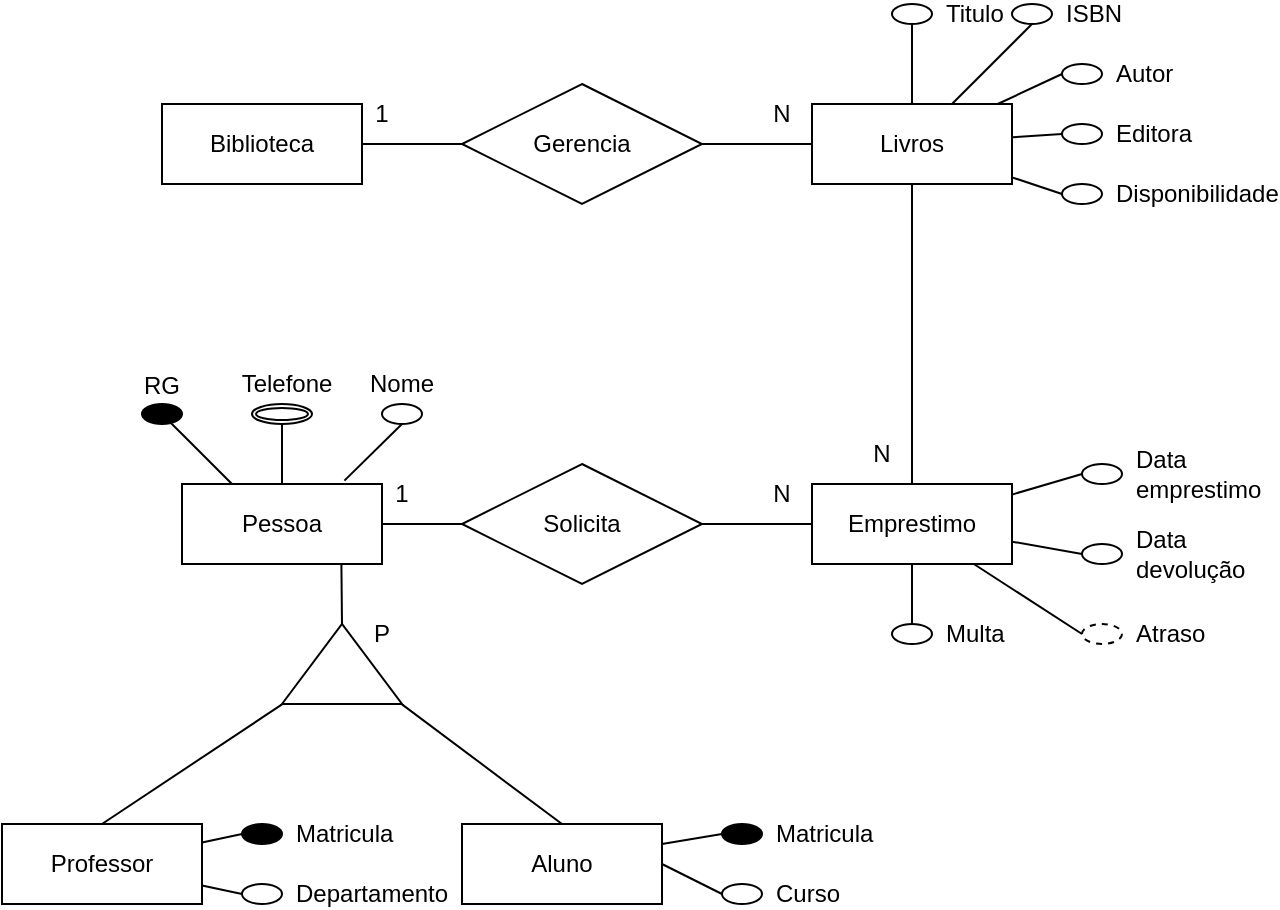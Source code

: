 <mxfile version="24.7.7">
  <diagram name="Page-1" id="pXwcME8X7EryXPx28JJy">
    <mxGraphModel dx="1035" dy="551" grid="1" gridSize="10" guides="1" tooltips="1" connect="1" arrows="1" fold="1" page="1" pageScale="1" pageWidth="850" pageHeight="1100" math="0" shadow="0">
      <root>
        <mxCell id="0" />
        <mxCell id="1" parent="0" />
        <mxCell id="-NAcJlbDHgNry9eSRGQI-1" style="rounded=0;orthogonalLoop=1;jettySize=auto;html=1;entryX=0.5;entryY=1;entryDx=0;entryDy=0;endArrow=none;endFill=0;" parent="1" source="-NAcJlbDHgNry9eSRGQI-6" target="-NAcJlbDHgNry9eSRGQI-31" edge="1">
          <mxGeometry relative="1" as="geometry" />
        </mxCell>
        <mxCell id="-NAcJlbDHgNry9eSRGQI-2" style="rounded=0;orthogonalLoop=1;jettySize=auto;html=1;entryX=0.5;entryY=1;entryDx=0;entryDy=0;endArrow=none;endFill=0;" parent="1" source="-NAcJlbDHgNry9eSRGQI-6" target="-NAcJlbDHgNry9eSRGQI-34" edge="1">
          <mxGeometry relative="1" as="geometry" />
        </mxCell>
        <mxCell id="-NAcJlbDHgNry9eSRGQI-3" style="rounded=0;orthogonalLoop=1;jettySize=auto;html=1;entryX=0;entryY=0.5;entryDx=0;entryDy=0;endArrow=none;endFill=0;" parent="1" source="-NAcJlbDHgNry9eSRGQI-6" target="-NAcJlbDHgNry9eSRGQI-32" edge="1">
          <mxGeometry relative="1" as="geometry" />
        </mxCell>
        <mxCell id="-NAcJlbDHgNry9eSRGQI-4" style="rounded=0;orthogonalLoop=1;jettySize=auto;html=1;entryX=0;entryY=0.5;entryDx=0;entryDy=0;endArrow=none;endFill=0;" parent="1" source="-NAcJlbDHgNry9eSRGQI-6" target="-NAcJlbDHgNry9eSRGQI-33" edge="1">
          <mxGeometry relative="1" as="geometry" />
        </mxCell>
        <mxCell id="-NAcJlbDHgNry9eSRGQI-5" style="rounded=0;orthogonalLoop=1;jettySize=auto;html=1;entryX=0;entryY=0.5;entryDx=0;entryDy=0;endArrow=none;endFill=0;" parent="1" source="-NAcJlbDHgNry9eSRGQI-6" target="-NAcJlbDHgNry9eSRGQI-35" edge="1">
          <mxGeometry relative="1" as="geometry" />
        </mxCell>
        <mxCell id="-NAcJlbDHgNry9eSRGQI-6" value="Livros" style="whiteSpace=wrap;html=1;align=center;" parent="1" vertex="1">
          <mxGeometry x="515" y="240" width="100" height="40" as="geometry" />
        </mxCell>
        <mxCell id="-NAcJlbDHgNry9eSRGQI-7" style="rounded=0;orthogonalLoop=1;jettySize=auto;html=1;entryX=0;entryY=0.5;entryDx=0;entryDy=0;endArrow=none;endFill=0;" parent="1" source="-NAcJlbDHgNry9eSRGQI-14" target="-NAcJlbDHgNry9eSRGQI-42" edge="1">
          <mxGeometry relative="1" as="geometry" />
        </mxCell>
        <mxCell id="-NAcJlbDHgNry9eSRGQI-8" style="rounded=0;orthogonalLoop=1;jettySize=auto;html=1;entryX=1;entryY=0.5;entryDx=0;entryDy=0;endArrow=none;endFill=0;exitX=0.797;exitY=1;exitDx=0;exitDy=0;exitPerimeter=0;" parent="1" source="-NAcJlbDHgNry9eSRGQI-14" target="f2Oplvw4wdmzlCfMh2HP-1" edge="1">
          <mxGeometry relative="1" as="geometry" />
        </mxCell>
        <mxCell id="-NAcJlbDHgNry9eSRGQI-10" style="rounded=0;orthogonalLoop=1;jettySize=auto;html=1;entryX=0.5;entryY=1;entryDx=0;entryDy=0;endArrow=none;endFill=0;exitX=0.812;exitY=-0.042;exitDx=0;exitDy=0;exitPerimeter=0;" parent="1" source="-NAcJlbDHgNry9eSRGQI-14" target="-NAcJlbDHgNry9eSRGQI-47" edge="1">
          <mxGeometry relative="1" as="geometry" />
        </mxCell>
        <mxCell id="-NAcJlbDHgNry9eSRGQI-11" style="rounded=0;orthogonalLoop=1;jettySize=auto;html=1;entryX=0.5;entryY=1;entryDx=0;entryDy=0;endArrow=none;endFill=0;exitX=0.5;exitY=0;exitDx=0;exitDy=0;" parent="1" source="-NAcJlbDHgNry9eSRGQI-14" edge="1">
          <mxGeometry relative="1" as="geometry">
            <mxPoint x="250" y="400" as="targetPoint" />
          </mxGeometry>
        </mxCell>
        <mxCell id="-NAcJlbDHgNry9eSRGQI-12" style="rounded=0;orthogonalLoop=1;jettySize=auto;html=1;endArrow=none;endFill=0;exitX=0.25;exitY=0;exitDx=0;exitDy=0;" parent="1" source="-NAcJlbDHgNry9eSRGQI-14" target="-NAcJlbDHgNry9eSRGQI-48" edge="1">
          <mxGeometry relative="1" as="geometry" />
        </mxCell>
        <mxCell id="-NAcJlbDHgNry9eSRGQI-14" value="Pessoa" style="whiteSpace=wrap;html=1;align=center;" parent="1" vertex="1">
          <mxGeometry x="200" y="430" width="100" height="40" as="geometry" />
        </mxCell>
        <mxCell id="-NAcJlbDHgNry9eSRGQI-15" style="rounded=0;orthogonalLoop=1;jettySize=auto;html=1;entryX=0;entryY=0.5;entryDx=0;entryDy=0;endArrow=none;endFill=0;exitX=1;exitY=0.25;exitDx=0;exitDy=0;exitPerimeter=0;" parent="1" source="-NAcJlbDHgNry9eSRGQI-17" target="-NAcJlbDHgNry9eSRGQI-36" edge="1">
          <mxGeometry relative="1" as="geometry" />
        </mxCell>
        <mxCell id="-NAcJlbDHgNry9eSRGQI-16" style="rounded=0;orthogonalLoop=1;jettySize=auto;html=1;entryX=1;entryY=0.5;entryDx=0;entryDy=0;endArrow=none;endFill=0;exitX=1;exitY=0.5;exitDx=0;exitDy=0;" parent="1" source="-NAcJlbDHgNry9eSRGQI-17" target="-NAcJlbDHgNry9eSRGQI-37" edge="1">
          <mxGeometry relative="1" as="geometry" />
        </mxCell>
        <mxCell id="-NAcJlbDHgNry9eSRGQI-17" value="Aluno" style="whiteSpace=wrap;html=1;align=center;" parent="1" vertex="1">
          <mxGeometry x="340" y="600" width="100" height="40" as="geometry" />
        </mxCell>
        <mxCell id="-NAcJlbDHgNry9eSRGQI-18" style="rounded=0;orthogonalLoop=1;jettySize=auto;html=1;entryX=0;entryY=0.5;entryDx=0;entryDy=0;endArrow=none;endFill=0;" parent="1" source="-NAcJlbDHgNry9eSRGQI-20" target="-NAcJlbDHgNry9eSRGQI-39" edge="1">
          <mxGeometry relative="1" as="geometry" />
        </mxCell>
        <mxCell id="-NAcJlbDHgNry9eSRGQI-19" style="rounded=0;orthogonalLoop=1;jettySize=auto;html=1;endArrow=none;endFill=0;entryX=0;entryY=0.5;entryDx=0;entryDy=0;" parent="1" source="-NAcJlbDHgNry9eSRGQI-20" target="-NAcJlbDHgNry9eSRGQI-40" edge="1">
          <mxGeometry relative="1" as="geometry">
            <mxPoint x="240" y="640" as="targetPoint" />
          </mxGeometry>
        </mxCell>
        <mxCell id="-NAcJlbDHgNry9eSRGQI-20" value="Professor" style="whiteSpace=wrap;html=1;align=center;" parent="1" vertex="1">
          <mxGeometry x="110" y="600" width="100" height="40" as="geometry" />
        </mxCell>
        <mxCell id="-NAcJlbDHgNry9eSRGQI-21" style="rounded=0;orthogonalLoop=1;jettySize=auto;html=1;entryX=0.5;entryY=0;entryDx=0;entryDy=0;endArrow=none;endFill=0;" parent="1" source="-NAcJlbDHgNry9eSRGQI-27" target="-NAcJlbDHgNry9eSRGQI-46" edge="1">
          <mxGeometry relative="1" as="geometry" />
        </mxCell>
        <mxCell id="-NAcJlbDHgNry9eSRGQI-22" style="rounded=0;orthogonalLoop=1;jettySize=auto;html=1;entryX=0;entryY=0.5;entryDx=0;entryDy=0;endArrow=none;endFill=0;" parent="1" source="-NAcJlbDHgNry9eSRGQI-27" target="-NAcJlbDHgNry9eSRGQI-45" edge="1">
          <mxGeometry relative="1" as="geometry" />
        </mxCell>
        <mxCell id="-NAcJlbDHgNry9eSRGQI-23" style="rounded=0;orthogonalLoop=1;jettySize=auto;html=1;endArrow=none;endFill=0;entryX=0;entryY=0.5;entryDx=0;entryDy=0;" parent="1" source="-NAcJlbDHgNry9eSRGQI-27" target="-NAcJlbDHgNry9eSRGQI-44" edge="1">
          <mxGeometry relative="1" as="geometry">
            <mxPoint x="653" y="469" as="targetPoint" />
          </mxGeometry>
        </mxCell>
        <mxCell id="-NAcJlbDHgNry9eSRGQI-24" style="rounded=0;orthogonalLoop=1;jettySize=auto;html=1;entryX=0;entryY=0.5;entryDx=0;entryDy=0;endArrow=none;endFill=0;" parent="1" source="-NAcJlbDHgNry9eSRGQI-27" target="-NAcJlbDHgNry9eSRGQI-43" edge="1">
          <mxGeometry relative="1" as="geometry" />
        </mxCell>
        <mxCell id="-NAcJlbDHgNry9eSRGQI-25" style="rounded=0;orthogonalLoop=1;jettySize=auto;html=1;entryX=0.5;entryY=1;entryDx=0;entryDy=0;endArrow=none;endFill=0;" parent="1" source="-NAcJlbDHgNry9eSRGQI-27" target="-NAcJlbDHgNry9eSRGQI-6" edge="1">
          <mxGeometry relative="1" as="geometry" />
        </mxCell>
        <mxCell id="-NAcJlbDHgNry9eSRGQI-27" value="Emprestimo" style="whiteSpace=wrap;html=1;align=center;" parent="1" vertex="1">
          <mxGeometry x="515" y="430" width="100" height="40" as="geometry" />
        </mxCell>
        <mxCell id="-NAcJlbDHgNry9eSRGQI-28" value="Biblioteca" style="whiteSpace=wrap;html=1;align=center;" parent="1" vertex="1">
          <mxGeometry x="190" y="240" width="100" height="40" as="geometry" />
        </mxCell>
        <mxCell id="-NAcJlbDHgNry9eSRGQI-29" style="rounded=0;orthogonalLoop=1;jettySize=auto;html=1;entryX=0;entryY=0.5;entryDx=0;entryDy=0;endArrow=none;endFill=0;" parent="1" source="-NAcJlbDHgNry9eSRGQI-30" target="-NAcJlbDHgNry9eSRGQI-6" edge="1">
          <mxGeometry relative="1" as="geometry" />
        </mxCell>
        <mxCell id="-NAcJlbDHgNry9eSRGQI-30" value="Gerencia" style="shape=rhombus;perimeter=rhombusPerimeter;whiteSpace=wrap;html=1;align=center;" parent="1" vertex="1">
          <mxGeometry x="340" y="230" width="120" height="60" as="geometry" />
        </mxCell>
        <mxCell id="-NAcJlbDHgNry9eSRGQI-31" value="Titulo" style="ellipse;whiteSpace=wrap;html=1;align=left;spacingLeft=25;" parent="1" vertex="1">
          <mxGeometry x="555" y="190" width="20" height="10" as="geometry" />
        </mxCell>
        <mxCell id="-NAcJlbDHgNry9eSRGQI-32" value="Autor" style="ellipse;whiteSpace=wrap;html=1;align=left;spacingLeft=25;" parent="1" vertex="1">
          <mxGeometry x="640" y="220" width="20" height="10" as="geometry" />
        </mxCell>
        <mxCell id="-NAcJlbDHgNry9eSRGQI-33" value="Editora" style="ellipse;whiteSpace=wrap;html=1;align=left;spacingLeft=25;" parent="1" vertex="1">
          <mxGeometry x="640" y="250" width="20" height="10" as="geometry" />
        </mxCell>
        <mxCell id="-NAcJlbDHgNry9eSRGQI-34" value="ISBN" style="ellipse;whiteSpace=wrap;html=1;align=left;spacingLeft=25;" parent="1" vertex="1">
          <mxGeometry x="615" y="190" width="20" height="10" as="geometry" />
        </mxCell>
        <mxCell id="-NAcJlbDHgNry9eSRGQI-35" value="Disponibilidade" style="ellipse;whiteSpace=wrap;html=1;align=left;spacingLeft=25;" parent="1" vertex="1">
          <mxGeometry x="640" y="280" width="20" height="10" as="geometry" />
        </mxCell>
        <mxCell id="-NAcJlbDHgNry9eSRGQI-36" value="Matricula" style="ellipse;whiteSpace=wrap;html=1;align=left;spacingLeft=25;fontStyle=0;fillColor=#000000;" parent="1" vertex="1">
          <mxGeometry x="470" y="600" width="20" height="10" as="geometry" />
        </mxCell>
        <mxCell id="-NAcJlbDHgNry9eSRGQI-37" value="Curso" style="ellipse;whiteSpace=wrap;html=1;align=left;spacingLeft=25;direction=west;" parent="1" vertex="1">
          <mxGeometry x="470" y="630" width="20" height="10" as="geometry" />
        </mxCell>
        <mxCell id="-NAcJlbDHgNry9eSRGQI-38" style="rounded=0;orthogonalLoop=1;jettySize=auto;html=1;endArrow=none;endFill=0;entryX=0;entryY=0.5;entryDx=0;entryDy=0;" parent="1" source="-NAcJlbDHgNry9eSRGQI-28" target="-NAcJlbDHgNry9eSRGQI-30" edge="1">
          <mxGeometry relative="1" as="geometry">
            <mxPoint x="330" y="260" as="targetPoint" />
          </mxGeometry>
        </mxCell>
        <mxCell id="-NAcJlbDHgNry9eSRGQI-39" value="&lt;span&gt;Matricula&lt;/span&gt;" style="ellipse;whiteSpace=wrap;html=1;align=left;spacingLeft=25;fillColor=#000000;fontStyle=0" parent="1" vertex="1">
          <mxGeometry x="230" y="600" width="20" height="10" as="geometry" />
        </mxCell>
        <mxCell id="-NAcJlbDHgNry9eSRGQI-40" value="Departamento" style="ellipse;whiteSpace=wrap;html=1;align=left;spacingLeft=25;" parent="1" vertex="1">
          <mxGeometry x="230" y="630" width="20" height="10" as="geometry" />
        </mxCell>
        <mxCell id="-NAcJlbDHgNry9eSRGQI-41" style="rounded=0;orthogonalLoop=1;jettySize=auto;html=1;endArrow=none;endFill=0;" parent="1" source="-NAcJlbDHgNry9eSRGQI-42" target="-NAcJlbDHgNry9eSRGQI-27" edge="1">
          <mxGeometry relative="1" as="geometry" />
        </mxCell>
        <mxCell id="-NAcJlbDHgNry9eSRGQI-42" value="Solicita" style="shape=rhombus;perimeter=rhombusPerimeter;whiteSpace=wrap;html=1;align=center;" parent="1" vertex="1">
          <mxGeometry x="340" y="420" width="120" height="60" as="geometry" />
        </mxCell>
        <mxCell id="-NAcJlbDHgNry9eSRGQI-43" value="Data emprestimo" style="ellipse;whiteSpace=wrap;html=1;align=left;spacingLeft=25;" parent="1" vertex="1">
          <mxGeometry x="650" y="420" width="20" height="10" as="geometry" />
        </mxCell>
        <mxCell id="-NAcJlbDHgNry9eSRGQI-44" value="Data devolução" style="ellipse;whiteSpace=wrap;html=1;align=left;spacingLeft=25;" parent="1" vertex="1">
          <mxGeometry x="650" y="460" width="20" height="10" as="geometry" />
        </mxCell>
        <mxCell id="-NAcJlbDHgNry9eSRGQI-45" value="Atraso" style="ellipse;whiteSpace=wrap;html=1;align=left;spacingLeft=25;dashed=1;" parent="1" vertex="1">
          <mxGeometry x="650" y="500" width="20" height="10" as="geometry" />
        </mxCell>
        <mxCell id="-NAcJlbDHgNry9eSRGQI-46" value="Multa" style="ellipse;whiteSpace=wrap;html=1;align=left;spacingLeft=25;" parent="1" vertex="1">
          <mxGeometry x="555" y="500" width="20" height="10" as="geometry" />
        </mxCell>
        <mxCell id="-NAcJlbDHgNry9eSRGQI-47" value="Nome" style="ellipse;whiteSpace=wrap;html=1;align=center;spacingLeft=0;spacingBottom=30;" parent="1" vertex="1">
          <mxGeometry x="300" y="390" width="20" height="10" as="geometry" />
        </mxCell>
        <mxCell id="-NAcJlbDHgNry9eSRGQI-48" value="RG" style="ellipse;whiteSpace=wrap;html=1;align=center;spacingLeft=0;spacingRight=0;spacingBottom=29;fontStyle=0;fillColor=#000000;" parent="1" vertex="1">
          <mxGeometry x="180" y="390" width="20" height="10" as="geometry" />
        </mxCell>
        <mxCell id="f2Oplvw4wdmzlCfMh2HP-6" style="rounded=0;orthogonalLoop=1;jettySize=auto;html=1;entryX=0.5;entryY=0;entryDx=0;entryDy=0;exitX=-0.005;exitY=0;exitDx=0;exitDy=0;exitPerimeter=0;endArrow=none;endFill=0;" edge="1" parent="1" source="f2Oplvw4wdmzlCfMh2HP-1" target="-NAcJlbDHgNry9eSRGQI-20">
          <mxGeometry relative="1" as="geometry" />
        </mxCell>
        <mxCell id="f2Oplvw4wdmzlCfMh2HP-7" style="rounded=0;orthogonalLoop=1;jettySize=auto;html=1;entryX=0.5;entryY=0;entryDx=0;entryDy=0;endArrow=none;endFill=0;exitX=-0.005;exitY=1;exitDx=0;exitDy=0;exitPerimeter=0;" edge="1" parent="1" source="f2Oplvw4wdmzlCfMh2HP-1" target="-NAcJlbDHgNry9eSRGQI-17">
          <mxGeometry relative="1" as="geometry" />
        </mxCell>
        <mxCell id="f2Oplvw4wdmzlCfMh2HP-1" value="" style="triangle;whiteSpace=wrap;html=1;rotation=-90;" vertex="1" parent="1">
          <mxGeometry x="260" y="490" width="40" height="60" as="geometry" />
        </mxCell>
        <mxCell id="f2Oplvw4wdmzlCfMh2HP-8" value="1" style="text;html=1;align=center;verticalAlign=middle;whiteSpace=wrap;rounded=0;" vertex="1" parent="1">
          <mxGeometry x="270" y="230" width="60" height="30" as="geometry" />
        </mxCell>
        <mxCell id="f2Oplvw4wdmzlCfMh2HP-9" value="N" style="text;html=1;align=center;verticalAlign=middle;whiteSpace=wrap;rounded=0;" vertex="1" parent="1">
          <mxGeometry x="470" y="230" width="60" height="30" as="geometry" />
        </mxCell>
        <mxCell id="f2Oplvw4wdmzlCfMh2HP-11" value="N" style="text;html=1;align=center;verticalAlign=middle;whiteSpace=wrap;rounded=0;" vertex="1" parent="1">
          <mxGeometry x="470" y="420" width="60" height="30" as="geometry" />
        </mxCell>
        <mxCell id="f2Oplvw4wdmzlCfMh2HP-14" value="N" style="text;html=1;align=center;verticalAlign=middle;whiteSpace=wrap;rounded=0;" vertex="1" parent="1">
          <mxGeometry x="520" y="400" width="60" height="30" as="geometry" />
        </mxCell>
        <mxCell id="f2Oplvw4wdmzlCfMh2HP-15" value="1" style="text;html=1;align=center;verticalAlign=middle;whiteSpace=wrap;rounded=0;" vertex="1" parent="1">
          <mxGeometry x="280" y="420" width="60" height="30" as="geometry" />
        </mxCell>
        <mxCell id="f2Oplvw4wdmzlCfMh2HP-18" value="" style="ellipse;shape=doubleEllipse;whiteSpace=wrap;html=1;" vertex="1" parent="1">
          <mxGeometry x="235" y="390" width="30" height="10" as="geometry" />
        </mxCell>
        <mxCell id="f2Oplvw4wdmzlCfMh2HP-19" value="Telefone" style="text;html=1;align=center;verticalAlign=middle;whiteSpace=wrap;rounded=0;" vertex="1" parent="1">
          <mxGeometry x="230" y="370" width="45" height="20" as="geometry" />
        </mxCell>
        <mxCell id="f2Oplvw4wdmzlCfMh2HP-22" value="P" style="text;html=1;align=center;verticalAlign=middle;whiteSpace=wrap;rounded=0;" vertex="1" parent="1">
          <mxGeometry x="270" y="490" width="60" height="30" as="geometry" />
        </mxCell>
      </root>
    </mxGraphModel>
  </diagram>
</mxfile>
